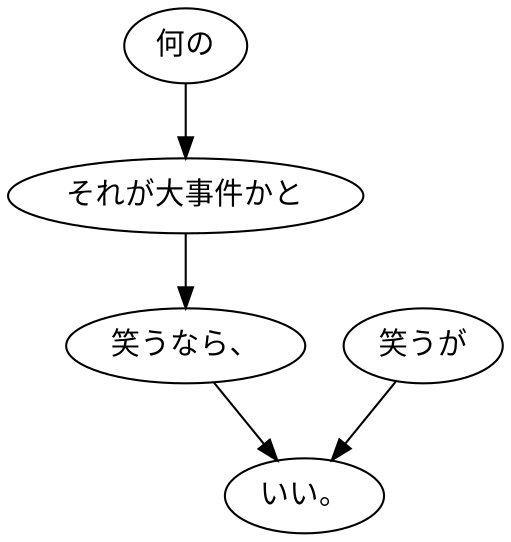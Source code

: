 digraph graph5204 {
	node0 [label="何の"];
	node1 [label="それが大事件かと"];
	node2 [label="笑うなら、"];
	node3 [label="笑うが"];
	node4 [label="いい。"];
	node0 -> node1;
	node1 -> node2;
	node2 -> node4;
	node3 -> node4;
}

